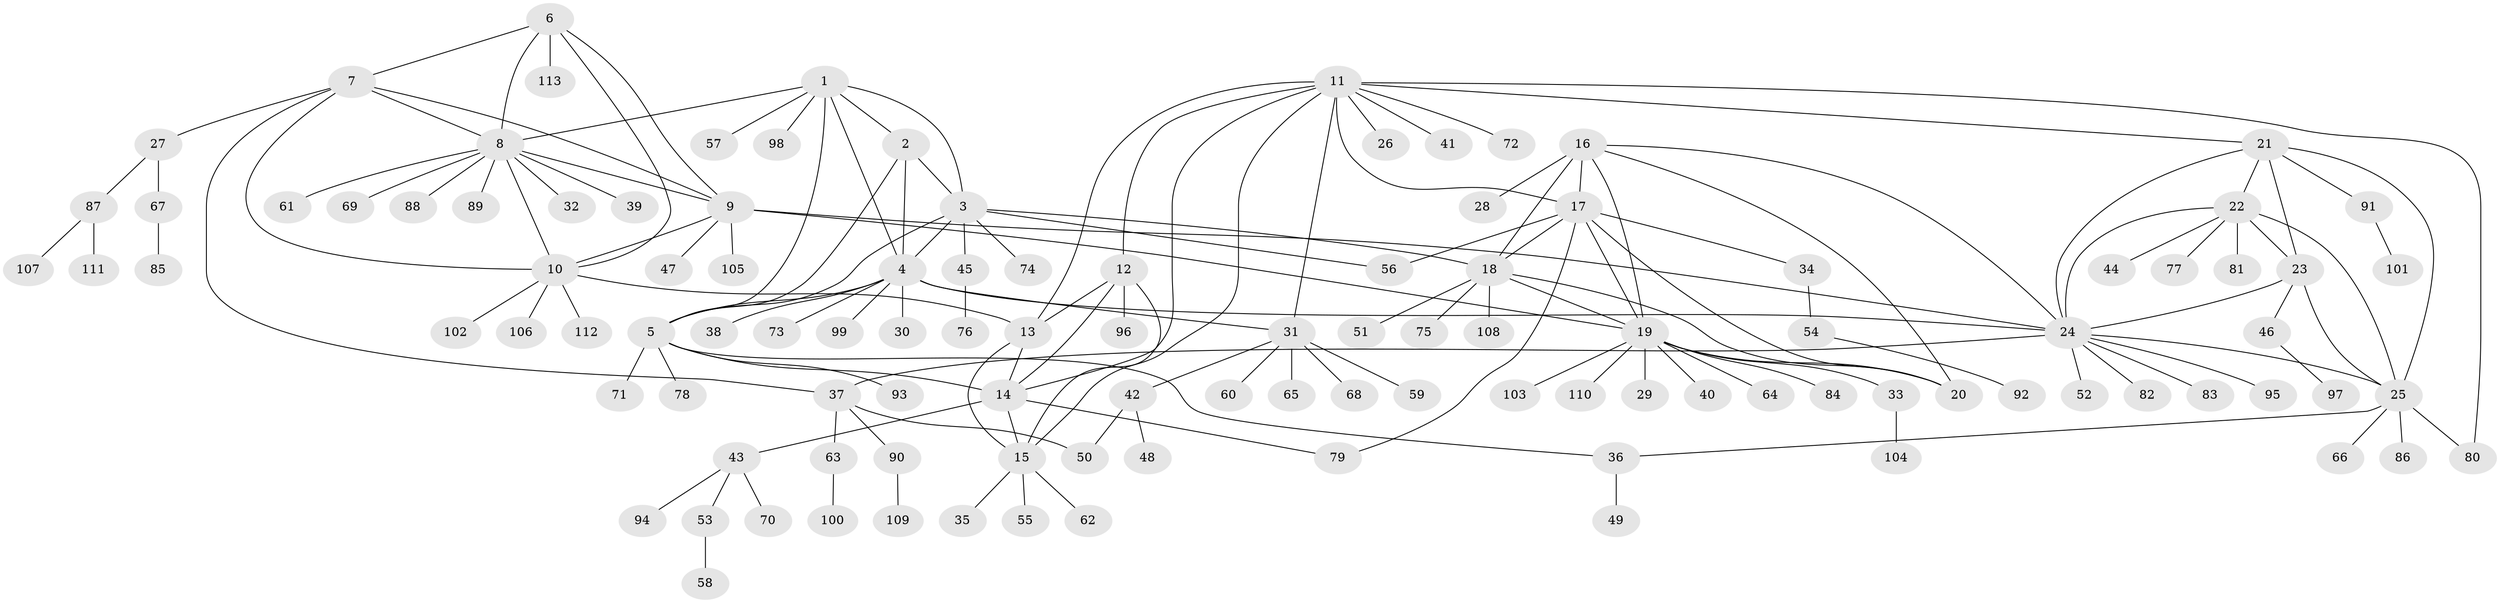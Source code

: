 // coarse degree distribution, {3: 0.14705882352941177, 5: 0.08823529411764706, 10: 0.058823529411764705, 2: 0.058823529411764705, 1: 0.5, 6: 0.058823529411764705, 7: 0.029411764705882353, 4: 0.058823529411764705}
// Generated by graph-tools (version 1.1) at 2025/37/03/04/25 23:37:48]
// undirected, 113 vertices, 155 edges
graph export_dot {
  node [color=gray90,style=filled];
  1;
  2;
  3;
  4;
  5;
  6;
  7;
  8;
  9;
  10;
  11;
  12;
  13;
  14;
  15;
  16;
  17;
  18;
  19;
  20;
  21;
  22;
  23;
  24;
  25;
  26;
  27;
  28;
  29;
  30;
  31;
  32;
  33;
  34;
  35;
  36;
  37;
  38;
  39;
  40;
  41;
  42;
  43;
  44;
  45;
  46;
  47;
  48;
  49;
  50;
  51;
  52;
  53;
  54;
  55;
  56;
  57;
  58;
  59;
  60;
  61;
  62;
  63;
  64;
  65;
  66;
  67;
  68;
  69;
  70;
  71;
  72;
  73;
  74;
  75;
  76;
  77;
  78;
  79;
  80;
  81;
  82;
  83;
  84;
  85;
  86;
  87;
  88;
  89;
  90;
  91;
  92;
  93;
  94;
  95;
  96;
  97;
  98;
  99;
  100;
  101;
  102;
  103;
  104;
  105;
  106;
  107;
  108;
  109;
  110;
  111;
  112;
  113;
  1 -- 2;
  1 -- 3;
  1 -- 4;
  1 -- 5;
  1 -- 8;
  1 -- 57;
  1 -- 98;
  2 -- 3;
  2 -- 4;
  2 -- 5;
  3 -- 4;
  3 -- 5;
  3 -- 18;
  3 -- 45;
  3 -- 56;
  3 -- 74;
  4 -- 5;
  4 -- 24;
  4 -- 30;
  4 -- 31;
  4 -- 38;
  4 -- 73;
  4 -- 99;
  5 -- 14;
  5 -- 36;
  5 -- 71;
  5 -- 78;
  5 -- 93;
  6 -- 7;
  6 -- 8;
  6 -- 9;
  6 -- 10;
  6 -- 113;
  7 -- 8;
  7 -- 9;
  7 -- 10;
  7 -- 27;
  7 -- 37;
  8 -- 9;
  8 -- 10;
  8 -- 32;
  8 -- 39;
  8 -- 61;
  8 -- 69;
  8 -- 88;
  8 -- 89;
  9 -- 10;
  9 -- 19;
  9 -- 24;
  9 -- 47;
  9 -- 105;
  10 -- 13;
  10 -- 102;
  10 -- 106;
  10 -- 112;
  11 -- 12;
  11 -- 13;
  11 -- 14;
  11 -- 15;
  11 -- 17;
  11 -- 21;
  11 -- 26;
  11 -- 31;
  11 -- 41;
  11 -- 72;
  11 -- 80;
  12 -- 13;
  12 -- 14;
  12 -- 15;
  12 -- 96;
  13 -- 14;
  13 -- 15;
  14 -- 15;
  14 -- 43;
  14 -- 79;
  15 -- 35;
  15 -- 55;
  15 -- 62;
  16 -- 17;
  16 -- 18;
  16 -- 19;
  16 -- 20;
  16 -- 24;
  16 -- 28;
  17 -- 18;
  17 -- 19;
  17 -- 20;
  17 -- 34;
  17 -- 56;
  17 -- 79;
  18 -- 19;
  18 -- 20;
  18 -- 51;
  18 -- 75;
  18 -- 108;
  19 -- 20;
  19 -- 29;
  19 -- 33;
  19 -- 40;
  19 -- 64;
  19 -- 84;
  19 -- 103;
  19 -- 110;
  21 -- 22;
  21 -- 23;
  21 -- 24;
  21 -- 25;
  21 -- 91;
  22 -- 23;
  22 -- 24;
  22 -- 25;
  22 -- 44;
  22 -- 77;
  22 -- 81;
  23 -- 24;
  23 -- 25;
  23 -- 46;
  24 -- 25;
  24 -- 37;
  24 -- 52;
  24 -- 82;
  24 -- 83;
  24 -- 95;
  25 -- 36;
  25 -- 66;
  25 -- 80;
  25 -- 86;
  27 -- 67;
  27 -- 87;
  31 -- 42;
  31 -- 59;
  31 -- 60;
  31 -- 65;
  31 -- 68;
  33 -- 104;
  34 -- 54;
  36 -- 49;
  37 -- 50;
  37 -- 63;
  37 -- 90;
  42 -- 48;
  42 -- 50;
  43 -- 53;
  43 -- 70;
  43 -- 94;
  45 -- 76;
  46 -- 97;
  53 -- 58;
  54 -- 92;
  63 -- 100;
  67 -- 85;
  87 -- 107;
  87 -- 111;
  90 -- 109;
  91 -- 101;
}
